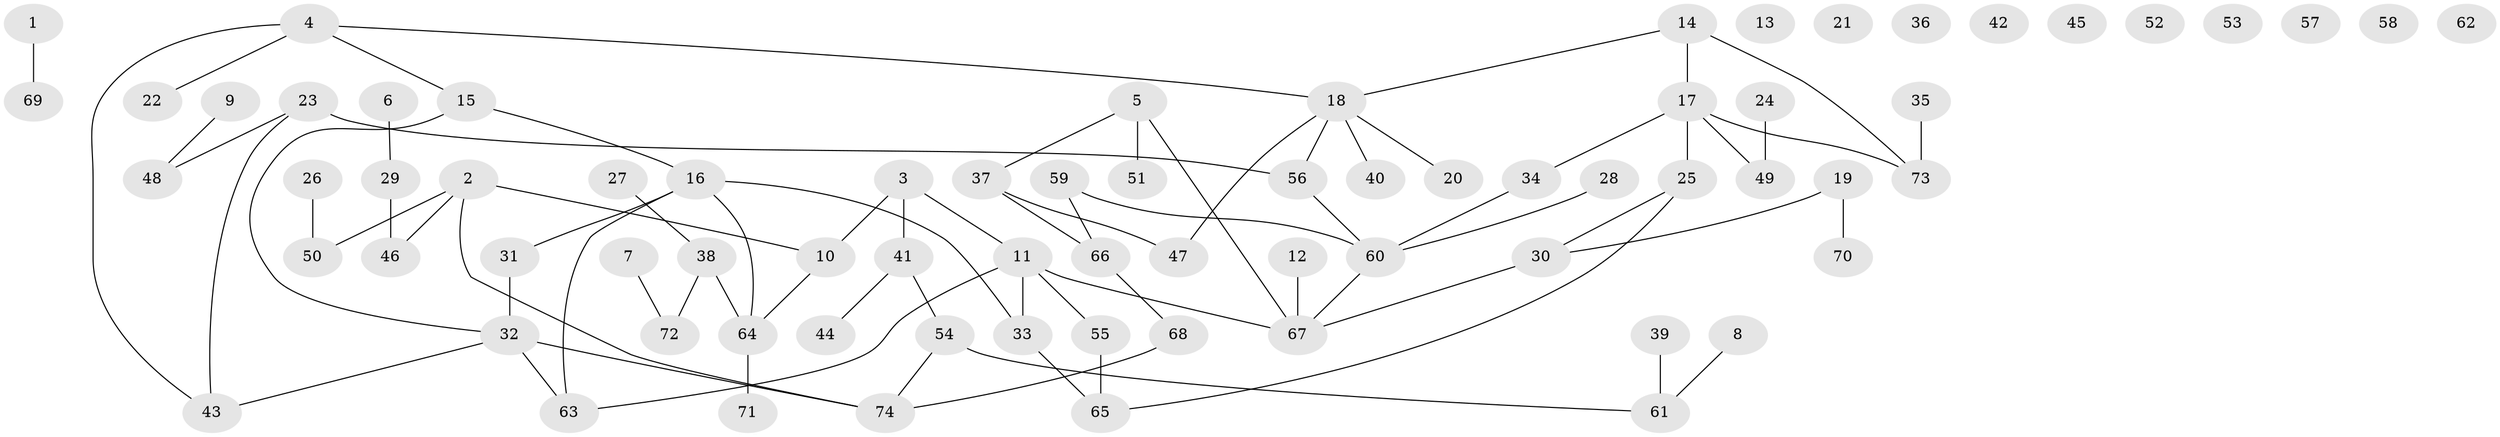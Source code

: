 // coarse degree distribution, {1: 0.34, 4: 0.16, 6: 0.04, 5: 0.08, 0: 0.2, 3: 0.14, 2: 0.04}
// Generated by graph-tools (version 1.1) at 2025/41/03/06/25 10:41:22]
// undirected, 74 vertices, 79 edges
graph export_dot {
graph [start="1"]
  node [color=gray90,style=filled];
  1;
  2;
  3;
  4;
  5;
  6;
  7;
  8;
  9;
  10;
  11;
  12;
  13;
  14;
  15;
  16;
  17;
  18;
  19;
  20;
  21;
  22;
  23;
  24;
  25;
  26;
  27;
  28;
  29;
  30;
  31;
  32;
  33;
  34;
  35;
  36;
  37;
  38;
  39;
  40;
  41;
  42;
  43;
  44;
  45;
  46;
  47;
  48;
  49;
  50;
  51;
  52;
  53;
  54;
  55;
  56;
  57;
  58;
  59;
  60;
  61;
  62;
  63;
  64;
  65;
  66;
  67;
  68;
  69;
  70;
  71;
  72;
  73;
  74;
  1 -- 69;
  2 -- 10;
  2 -- 46;
  2 -- 50;
  2 -- 74;
  3 -- 10;
  3 -- 11;
  3 -- 41;
  4 -- 15;
  4 -- 18;
  4 -- 22;
  4 -- 43;
  5 -- 37;
  5 -- 51;
  5 -- 67;
  6 -- 29;
  7 -- 72;
  8 -- 61;
  9 -- 48;
  10 -- 64;
  11 -- 33;
  11 -- 55;
  11 -- 63;
  11 -- 67;
  12 -- 67;
  14 -- 17;
  14 -- 18;
  14 -- 73;
  15 -- 16;
  15 -- 32;
  16 -- 31;
  16 -- 33;
  16 -- 63;
  16 -- 64;
  17 -- 25;
  17 -- 34;
  17 -- 49;
  17 -- 73;
  18 -- 20;
  18 -- 40;
  18 -- 47;
  18 -- 56;
  19 -- 30;
  19 -- 70;
  23 -- 43;
  23 -- 48;
  23 -- 56;
  24 -- 49;
  25 -- 30;
  25 -- 65;
  26 -- 50;
  27 -- 38;
  28 -- 60;
  29 -- 46;
  30 -- 67;
  31 -- 32;
  32 -- 43;
  32 -- 63;
  32 -- 74;
  33 -- 65;
  34 -- 60;
  35 -- 73;
  37 -- 47;
  37 -- 66;
  38 -- 64;
  38 -- 72;
  39 -- 61;
  41 -- 44;
  41 -- 54;
  54 -- 61;
  54 -- 74;
  55 -- 65;
  56 -- 60;
  59 -- 60;
  59 -- 66;
  60 -- 67;
  64 -- 71;
  66 -- 68;
  68 -- 74;
}
